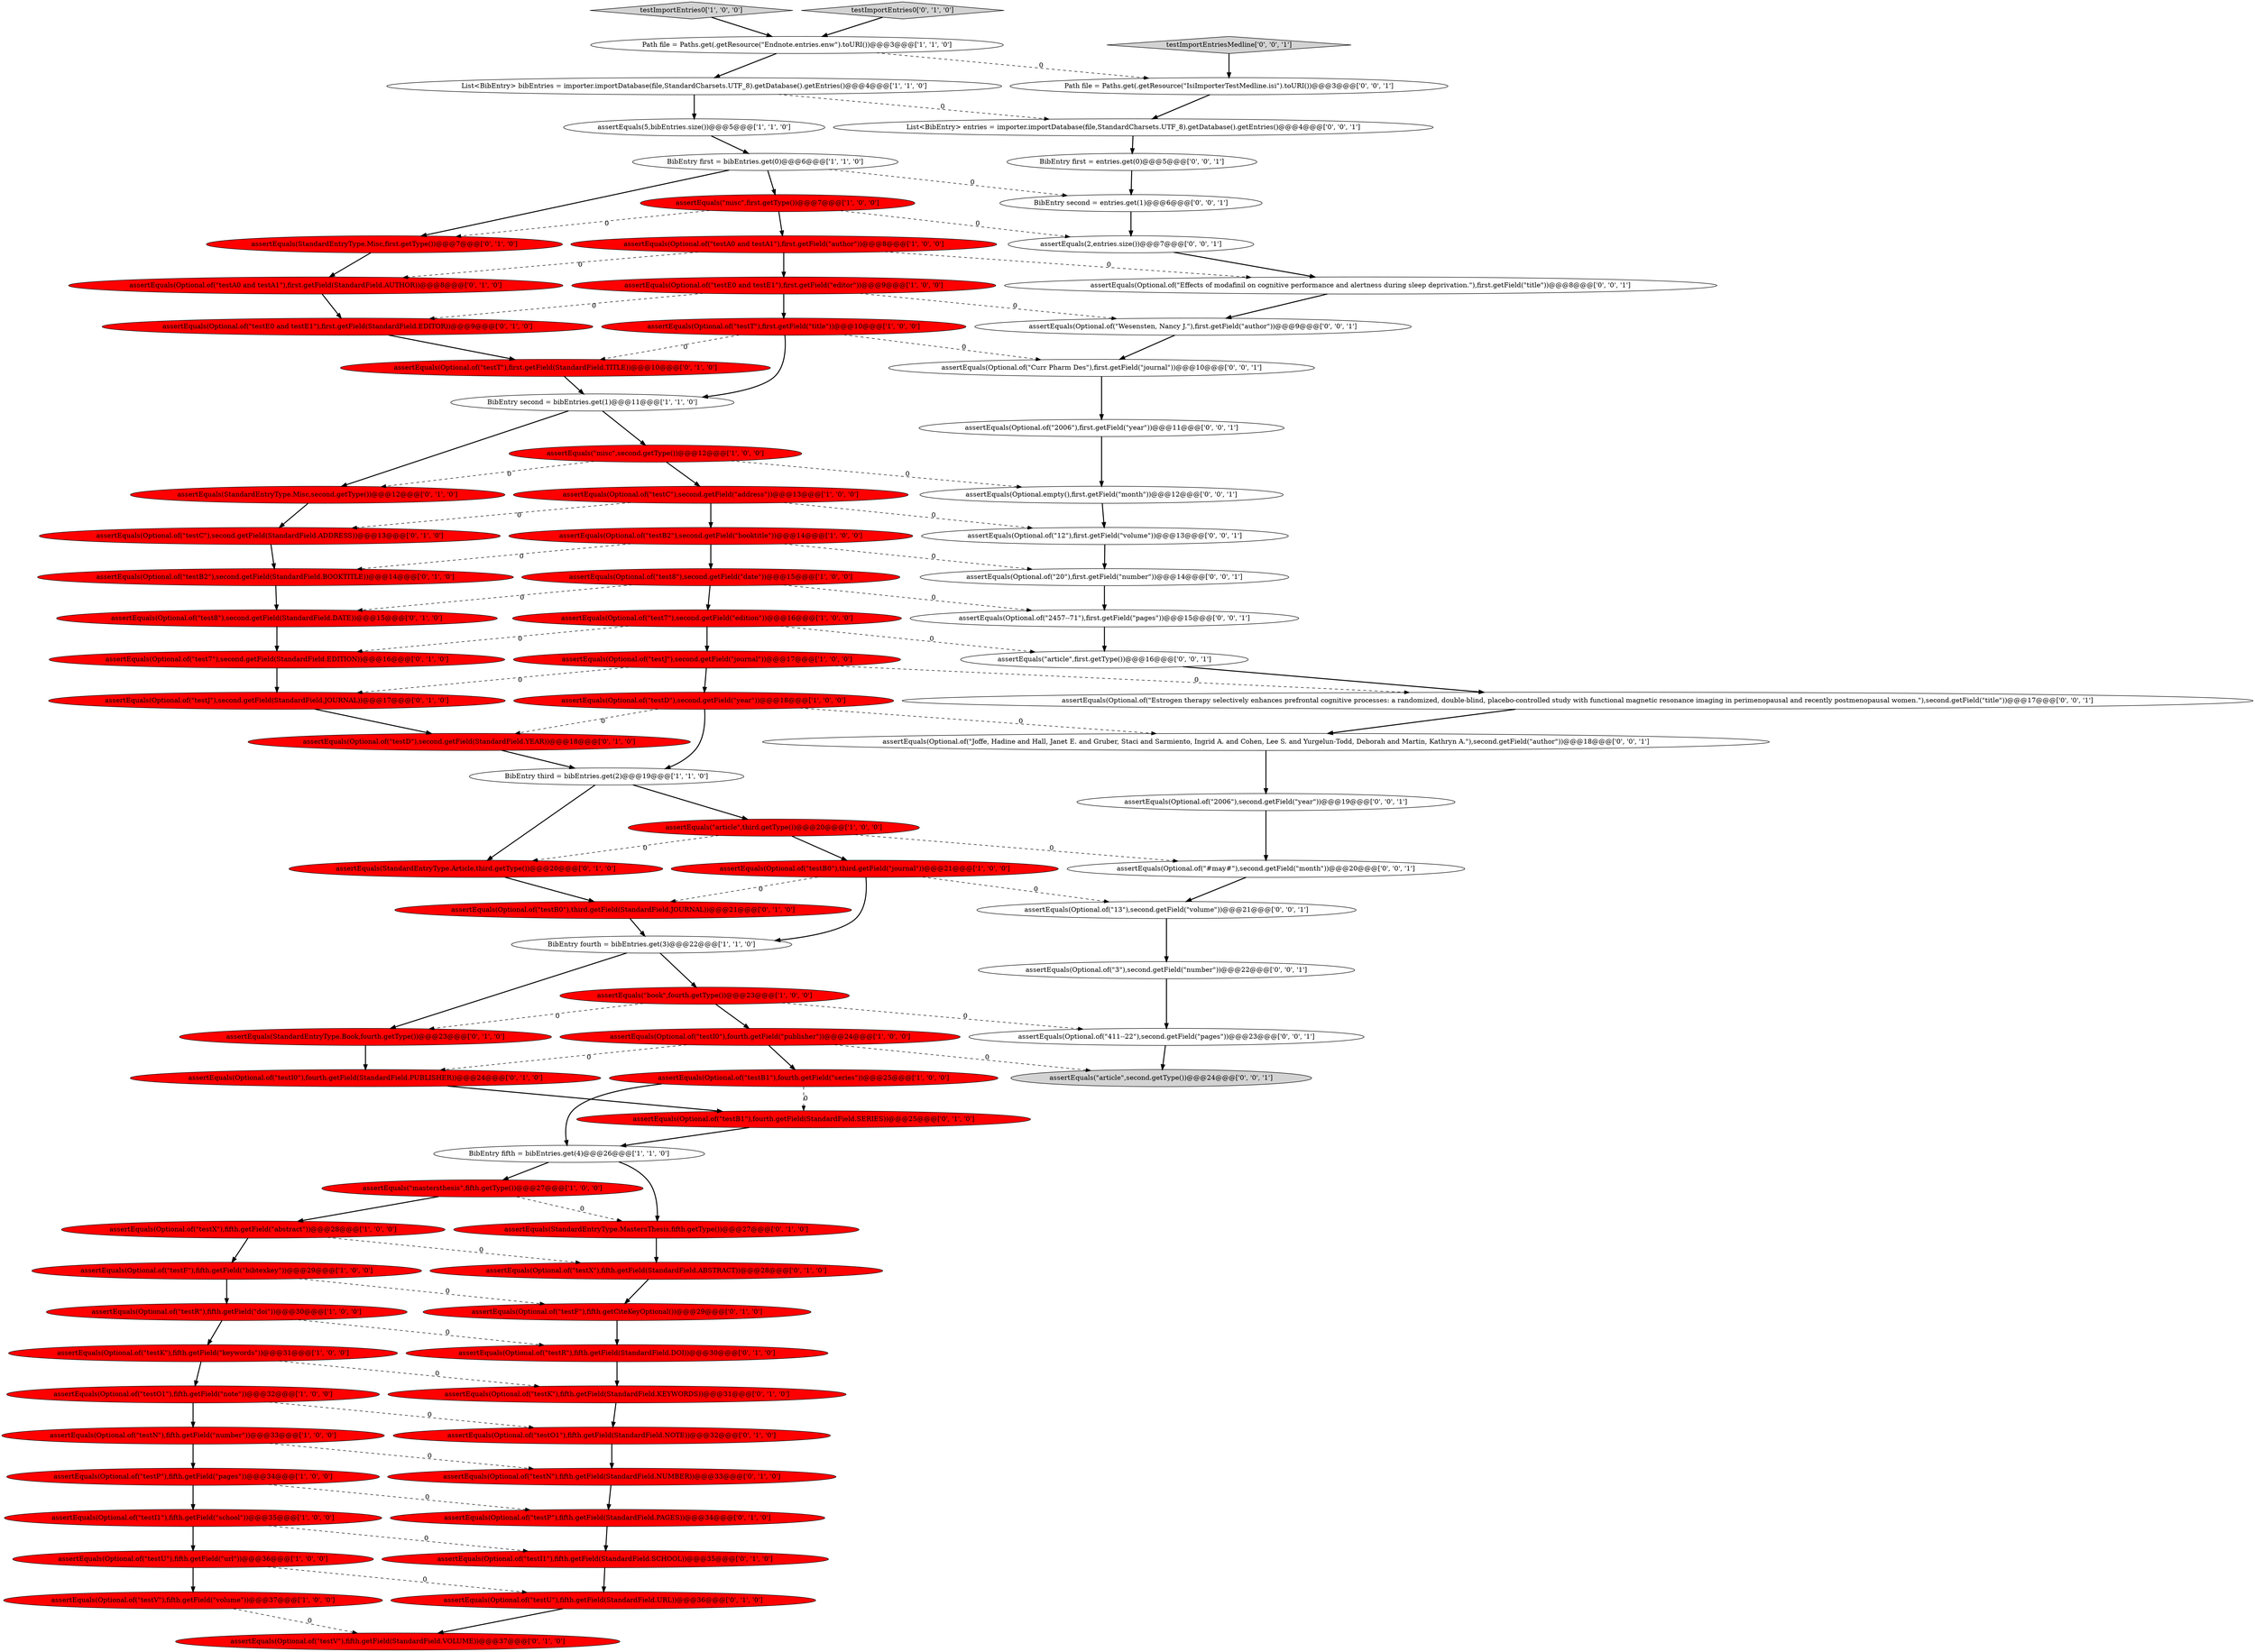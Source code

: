 digraph {
75 [style = filled, label = "assertEquals(Optional.of(\"Curr Pharm Des\"),first.getField(\"journal\"))@@@10@@@['0', '0', '1']", fillcolor = white, shape = ellipse image = "AAA0AAABBB3BBB"];
33 [style = filled, label = "assertEquals(Optional.of(\"testC\"),second.getField(\"address\"))@@@13@@@['1', '0', '0']", fillcolor = red, shape = ellipse image = "AAA1AAABBB1BBB"];
19 [style = filled, label = "assertEquals(Optional.of(\"testX\"),fifth.getField(\"abstract\"))@@@28@@@['1', '0', '0']", fillcolor = red, shape = ellipse image = "AAA1AAABBB1BBB"];
40 [style = filled, label = "assertEquals(Optional.of(\"testI1\"),fifth.getField(StandardField.SCHOOL))@@@35@@@['0', '1', '0']", fillcolor = red, shape = ellipse image = "AAA1AAABBB2BBB"];
16 [style = filled, label = "assertEquals(\"mastersthesis\",fifth.getType())@@@27@@@['1', '0', '0']", fillcolor = red, shape = ellipse image = "AAA1AAABBB1BBB"];
27 [style = filled, label = "assertEquals(Optional.of(\"testT\"),first.getField(\"title\"))@@@10@@@['1', '0', '0']", fillcolor = red, shape = ellipse image = "AAA1AAABBB1BBB"];
58 [style = filled, label = "assertEquals(Optional.of(\"test7\"),second.getField(StandardField.EDITION))@@@16@@@['0', '1', '0']", fillcolor = red, shape = ellipse image = "AAA1AAABBB2BBB"];
72 [style = filled, label = "assertEquals(Optional.of(\"Joffe, Hadine and Hall, Janet E. and Gruber, Staci and Sarmiento, Ingrid A. and Cohen, Lee S. and Yurgelun-Todd, Deborah and Martin, Kathryn A.\"),second.getField(\"author\"))@@@18@@@['0', '0', '1']", fillcolor = white, shape = ellipse image = "AAA0AAABBB3BBB"];
78 [style = filled, label = "assertEquals(\"article\",second.getType())@@@24@@@['0', '0', '1']", fillcolor = lightgray, shape = ellipse image = "AAA0AAABBB3BBB"];
20 [style = filled, label = "assertEquals(Optional.of(\"testI0\"),fourth.getField(\"publisher\"))@@@24@@@['1', '0', '0']", fillcolor = red, shape = ellipse image = "AAA1AAABBB1BBB"];
36 [style = filled, label = "assertEquals(Optional.of(\"testD\"),second.getField(StandardField.YEAR))@@@18@@@['0', '1', '0']", fillcolor = red, shape = ellipse image = "AAA1AAABBB2BBB"];
54 [style = filled, label = "assertEquals(StandardEntryType.MastersThesis,fifth.getType())@@@27@@@['0', '1', '0']", fillcolor = red, shape = ellipse image = "AAA1AAABBB2BBB"];
9 [style = filled, label = "assertEquals(5,bibEntries.size())@@@5@@@['1', '1', '0']", fillcolor = white, shape = ellipse image = "AAA0AAABBB1BBB"];
48 [style = filled, label = "assertEquals(Optional.of(\"testB1\"),fourth.getField(StandardField.SERIES))@@@25@@@['0', '1', '0']", fillcolor = red, shape = ellipse image = "AAA1AAABBB2BBB"];
85 [style = filled, label = "assertEquals(Optional.of(\"2006\"),first.getField(\"year\"))@@@11@@@['0', '0', '1']", fillcolor = white, shape = ellipse image = "AAA0AAABBB3BBB"];
18 [style = filled, label = "BibEntry fourth = bibEntries.get(3)@@@22@@@['1', '1', '0']", fillcolor = white, shape = ellipse image = "AAA0AAABBB1BBB"];
2 [style = filled, label = "assertEquals(Optional.of(\"testR\"),fifth.getField(\"doi\"))@@@30@@@['1', '0', '0']", fillcolor = red, shape = ellipse image = "AAA1AAABBB1BBB"];
25 [style = filled, label = "BibEntry third = bibEntries.get(2)@@@19@@@['1', '1', '0']", fillcolor = white, shape = ellipse image = "AAA0AAABBB1BBB"];
1 [style = filled, label = "assertEquals(Optional.of(\"testB2\"),second.getField(\"booktitle\"))@@@14@@@['1', '0', '0']", fillcolor = red, shape = ellipse image = "AAA1AAABBB1BBB"];
24 [style = filled, label = "assertEquals(Optional.of(\"testJ\"),second.getField(\"journal\"))@@@17@@@['1', '0', '0']", fillcolor = red, shape = ellipse image = "AAA1AAABBB1BBB"];
8 [style = filled, label = "assertEquals(Optional.of(\"testB1\"),fourth.getField(\"series\"))@@@25@@@['1', '0', '0']", fillcolor = red, shape = ellipse image = "AAA1AAABBB1BBB"];
11 [style = filled, label = "assertEquals(\"misc\",second.getType())@@@12@@@['1', '0', '0']", fillcolor = red, shape = ellipse image = "AAA1AAABBB1BBB"];
41 [style = filled, label = "assertEquals(StandardEntryType.Misc,first.getType())@@@7@@@['0', '1', '0']", fillcolor = red, shape = ellipse image = "AAA1AAABBB2BBB"];
37 [style = filled, label = "assertEquals(Optional.of(\"testI0\"),fourth.getField(StandardField.PUBLISHER))@@@24@@@['0', '1', '0']", fillcolor = red, shape = ellipse image = "AAA1AAABBB2BBB"];
76 [style = filled, label = "assertEquals(Optional.of(\"3\"),second.getField(\"number\"))@@@22@@@['0', '0', '1']", fillcolor = white, shape = ellipse image = "AAA0AAABBB3BBB"];
34 [style = filled, label = "BibEntry first = bibEntries.get(0)@@@6@@@['1', '1', '0']", fillcolor = white, shape = ellipse image = "AAA0AAABBB1BBB"];
13 [style = filled, label = "BibEntry fifth = bibEntries.get(4)@@@26@@@['1', '1', '0']", fillcolor = white, shape = ellipse image = "AAA0AAABBB1BBB"];
82 [style = filled, label = "assertEquals(Optional.of(\"12\"),first.getField(\"volume\"))@@@13@@@['0', '0', '1']", fillcolor = white, shape = ellipse image = "AAA0AAABBB3BBB"];
59 [style = filled, label = "assertEquals(StandardEntryType.Book,fourth.getType())@@@23@@@['0', '1', '0']", fillcolor = red, shape = ellipse image = "AAA1AAABBB2BBB"];
14 [style = filled, label = "assertEquals(Optional.of(\"testK\"),fifth.getField(\"keywords\"))@@@31@@@['1', '0', '0']", fillcolor = red, shape = ellipse image = "AAA1AAABBB1BBB"];
39 [style = filled, label = "assertEquals(Optional.of(\"test8\"),second.getField(StandardField.DATE))@@@15@@@['0', '1', '0']", fillcolor = red, shape = ellipse image = "AAA1AAABBB2BBB"];
32 [style = filled, label = "List<BibEntry> bibEntries = importer.importDatabase(file,StandardCharsets.UTF_8).getDatabase().getEntries()@@@4@@@['1', '1', '0']", fillcolor = white, shape = ellipse image = "AAA0AAABBB1BBB"];
15 [style = filled, label = "assertEquals(Optional.of(\"testE0 and testE1\"),first.getField(\"editor\"))@@@9@@@['1', '0', '0']", fillcolor = red, shape = ellipse image = "AAA1AAABBB1BBB"];
43 [style = filled, label = "assertEquals(StandardEntryType.Misc,second.getType())@@@12@@@['0', '1', '0']", fillcolor = red, shape = ellipse image = "AAA1AAABBB2BBB"];
64 [style = filled, label = "BibEntry second = entries.get(1)@@@6@@@['0', '0', '1']", fillcolor = white, shape = ellipse image = "AAA0AAABBB3BBB"];
22 [style = filled, label = "assertEquals(Optional.of(\"testA0 and testA1\"),first.getField(\"author\"))@@@8@@@['1', '0', '0']", fillcolor = red, shape = ellipse image = "AAA1AAABBB1BBB"];
29 [style = filled, label = "Path file = Paths.get(.getResource(\"Endnote.entries.enw\").toURI())@@@3@@@['1', '1', '0']", fillcolor = white, shape = ellipse image = "AAA0AAABBB1BBB"];
70 [style = filled, label = "BibEntry first = entries.get(0)@@@5@@@['0', '0', '1']", fillcolor = white, shape = ellipse image = "AAA0AAABBB3BBB"];
44 [style = filled, label = "assertEquals(Optional.of(\"testB2\"),second.getField(StandardField.BOOKTITLE))@@@14@@@['0', '1', '0']", fillcolor = red, shape = ellipse image = "AAA1AAABBB2BBB"];
28 [style = filled, label = "assertEquals(Optional.of(\"testO1\"),fifth.getField(\"note\"))@@@32@@@['1', '0', '0']", fillcolor = red, shape = ellipse image = "AAA1AAABBB1BBB"];
21 [style = filled, label = "assertEquals(Optional.of(\"testU\"),fifth.getField(\"url\"))@@@36@@@['1', '0', '0']", fillcolor = red, shape = ellipse image = "AAA1AAABBB1BBB"];
84 [style = filled, label = "assertEquals(Optional.of(\"Effects of modafinil on cognitive performance and alertness during sleep deprivation.\"),first.getField(\"title\"))@@@8@@@['0', '0', '1']", fillcolor = white, shape = ellipse image = "AAA0AAABBB3BBB"];
68 [style = filled, label = "assertEquals(\"article\",first.getType())@@@16@@@['0', '0', '1']", fillcolor = white, shape = ellipse image = "AAA0AAABBB3BBB"];
7 [style = filled, label = "assertEquals(Optional.of(\"testD\"),second.getField(\"year\"))@@@18@@@['1', '0', '0']", fillcolor = red, shape = ellipse image = "AAA1AAABBB1BBB"];
71 [style = filled, label = "assertEquals(2,entries.size())@@@7@@@['0', '0', '1']", fillcolor = white, shape = ellipse image = "AAA0AAABBB3BBB"];
80 [style = filled, label = "assertEquals(Optional.of(\"2457--71\"),first.getField(\"pages\"))@@@15@@@['0', '0', '1']", fillcolor = white, shape = ellipse image = "AAA0AAABBB3BBB"];
62 [style = filled, label = "assertEquals(Optional.of(\"testB0\"),third.getField(StandardField.JOURNAL))@@@21@@@['0', '1', '0']", fillcolor = red, shape = ellipse image = "AAA1AAABBB2BBB"];
42 [style = filled, label = "assertEquals(Optional.of(\"testX\"),fifth.getField(StandardField.ABSTRACT))@@@28@@@['0', '1', '0']", fillcolor = red, shape = ellipse image = "AAA1AAABBB2BBB"];
74 [style = filled, label = "List<BibEntry> entries = importer.importDatabase(file,StandardCharsets.UTF_8).getDatabase().getEntries()@@@4@@@['0', '0', '1']", fillcolor = white, shape = ellipse image = "AAA0AAABBB3BBB"];
83 [style = filled, label = "assertEquals(Optional.of(\"#may#\"),second.getField(\"month\"))@@@20@@@['0', '0', '1']", fillcolor = white, shape = ellipse image = "AAA0AAABBB3BBB"];
63 [style = filled, label = "assertEquals(Optional.of(\"testJ\"),second.getField(StandardField.JOURNAL))@@@17@@@['0', '1', '0']", fillcolor = red, shape = ellipse image = "AAA1AAABBB2BBB"];
45 [style = filled, label = "assertEquals(Optional.of(\"testN\"),fifth.getField(StandardField.NUMBER))@@@33@@@['0', '1', '0']", fillcolor = red, shape = ellipse image = "AAA1AAABBB2BBB"];
6 [style = filled, label = "testImportEntries0['1', '0', '0']", fillcolor = lightgray, shape = diamond image = "AAA0AAABBB1BBB"];
5 [style = filled, label = "assertEquals(Optional.of(\"testB0\"),third.getField(\"journal\"))@@@21@@@['1', '0', '0']", fillcolor = red, shape = ellipse image = "AAA1AAABBB1BBB"];
31 [style = filled, label = "assertEquals(\"article\",third.getType())@@@20@@@['1', '0', '0']", fillcolor = red, shape = ellipse image = "AAA1AAABBB1BBB"];
65 [style = filled, label = "assertEquals(Optional.of(\"13\"),second.getField(\"volume\"))@@@21@@@['0', '0', '1']", fillcolor = white, shape = ellipse image = "AAA0AAABBB3BBB"];
30 [style = filled, label = "assertEquals(Optional.of(\"testI1\"),fifth.getField(\"school\"))@@@35@@@['1', '0', '0']", fillcolor = red, shape = ellipse image = "AAA1AAABBB1BBB"];
12 [style = filled, label = "assertEquals(\"misc\",first.getType())@@@7@@@['1', '0', '0']", fillcolor = red, shape = ellipse image = "AAA1AAABBB1BBB"];
69 [style = filled, label = "testImportEntriesMedline['0', '0', '1']", fillcolor = lightgray, shape = diamond image = "AAA0AAABBB3BBB"];
51 [style = filled, label = "assertEquals(Optional.of(\"testE0 and testE1\"),first.getField(StandardField.EDITOR))@@@9@@@['0', '1', '0']", fillcolor = red, shape = ellipse image = "AAA1AAABBB2BBB"];
61 [style = filled, label = "assertEquals(StandardEntryType.Article,third.getType())@@@20@@@['0', '1', '0']", fillcolor = red, shape = ellipse image = "AAA1AAABBB2BBB"];
52 [style = filled, label = "assertEquals(Optional.of(\"testC\"),second.getField(StandardField.ADDRESS))@@@13@@@['0', '1', '0']", fillcolor = red, shape = ellipse image = "AAA1AAABBB2BBB"];
86 [style = filled, label = "assertEquals(Optional.empty(),first.getField(\"month\"))@@@12@@@['0', '0', '1']", fillcolor = white, shape = ellipse image = "AAA0AAABBB3BBB"];
56 [style = filled, label = "assertEquals(Optional.of(\"testP\"),fifth.getField(StandardField.PAGES))@@@34@@@['0', '1', '0']", fillcolor = red, shape = ellipse image = "AAA1AAABBB2BBB"];
4 [style = filled, label = "assertEquals(Optional.of(\"test7\"),second.getField(\"edition\"))@@@16@@@['1', '0', '0']", fillcolor = red, shape = ellipse image = "AAA1AAABBB1BBB"];
73 [style = filled, label = "assertEquals(Optional.of(\"411--22\"),second.getField(\"pages\"))@@@23@@@['0', '0', '1']", fillcolor = white, shape = ellipse image = "AAA0AAABBB3BBB"];
49 [style = filled, label = "assertEquals(Optional.of(\"testF\"),fifth.getCiteKeyOptional())@@@29@@@['0', '1', '0']", fillcolor = red, shape = ellipse image = "AAA1AAABBB2BBB"];
60 [style = filled, label = "assertEquals(Optional.of(\"testT\"),first.getField(StandardField.TITLE))@@@10@@@['0', '1', '0']", fillcolor = red, shape = ellipse image = "AAA1AAABBB2BBB"];
67 [style = filled, label = "assertEquals(Optional.of(\"2006\"),second.getField(\"year\"))@@@19@@@['0', '0', '1']", fillcolor = white, shape = ellipse image = "AAA0AAABBB3BBB"];
53 [style = filled, label = "assertEquals(Optional.of(\"testA0 and testA1\"),first.getField(StandardField.AUTHOR))@@@8@@@['0', '1', '0']", fillcolor = red, shape = ellipse image = "AAA1AAABBB2BBB"];
81 [style = filled, label = "assertEquals(Optional.of(\"Wesensten, Nancy J.\"),first.getField(\"author\"))@@@9@@@['0', '0', '1']", fillcolor = white, shape = ellipse image = "AAA0AAABBB3BBB"];
38 [style = filled, label = "assertEquals(Optional.of(\"testO1\"),fifth.getField(StandardField.NOTE))@@@32@@@['0', '1', '0']", fillcolor = red, shape = ellipse image = "AAA1AAABBB2BBB"];
23 [style = filled, label = "assertEquals(Optional.of(\"testN\"),fifth.getField(\"number\"))@@@33@@@['1', '0', '0']", fillcolor = red, shape = ellipse image = "AAA1AAABBB1BBB"];
47 [style = filled, label = "assertEquals(Optional.of(\"testK\"),fifth.getField(StandardField.KEYWORDS))@@@31@@@['0', '1', '0']", fillcolor = red, shape = ellipse image = "AAA1AAABBB2BBB"];
66 [style = filled, label = "Path file = Paths.get(.getResource(\"IsiImporterTestMedline.isi\").toURI())@@@3@@@['0', '0', '1']", fillcolor = white, shape = ellipse image = "AAA0AAABBB3BBB"];
77 [style = filled, label = "assertEquals(Optional.of(\"Estrogen therapy selectively enhances prefrontal cognitive processes: a randomized, double-blind, placebo-controlled study with functional magnetic resonance imaging in perimenopausal and recently postmenopausal women.\"),second.getField(\"title\"))@@@17@@@['0', '0', '1']", fillcolor = white, shape = ellipse image = "AAA0AAABBB3BBB"];
35 [style = filled, label = "assertEquals(Optional.of(\"testF\"),fifth.getField(\"bibtexkey\"))@@@29@@@['1', '0', '0']", fillcolor = red, shape = ellipse image = "AAA1AAABBB1BBB"];
3 [style = filled, label = "assertEquals(Optional.of(\"testV\"),fifth.getField(\"volume\"))@@@37@@@['1', '0', '0']", fillcolor = red, shape = ellipse image = "AAA1AAABBB1BBB"];
0 [style = filled, label = "assertEquals(Optional.of(\"testP\"),fifth.getField(\"pages\"))@@@34@@@['1', '0', '0']", fillcolor = red, shape = ellipse image = "AAA1AAABBB1BBB"];
26 [style = filled, label = "assertEquals(\"book\",fourth.getType())@@@23@@@['1', '0', '0']", fillcolor = red, shape = ellipse image = "AAA1AAABBB1BBB"];
50 [style = filled, label = "testImportEntries0['0', '1', '0']", fillcolor = lightgray, shape = diamond image = "AAA0AAABBB2BBB"];
79 [style = filled, label = "assertEquals(Optional.of(\"20\"),first.getField(\"number\"))@@@14@@@['0', '0', '1']", fillcolor = white, shape = ellipse image = "AAA0AAABBB3BBB"];
57 [style = filled, label = "assertEquals(Optional.of(\"testV\"),fifth.getField(StandardField.VOLUME))@@@37@@@['0', '1', '0']", fillcolor = red, shape = ellipse image = "AAA1AAABBB2BBB"];
55 [style = filled, label = "assertEquals(Optional.of(\"testR\"),fifth.getField(StandardField.DOI))@@@30@@@['0', '1', '0']", fillcolor = red, shape = ellipse image = "AAA1AAABBB2BBB"];
10 [style = filled, label = "BibEntry second = bibEntries.get(1)@@@11@@@['1', '1', '0']", fillcolor = white, shape = ellipse image = "AAA0AAABBB1BBB"];
17 [style = filled, label = "assertEquals(Optional.of(\"test8\"),second.getField(\"date\"))@@@15@@@['1', '0', '0']", fillcolor = red, shape = ellipse image = "AAA1AAABBB1BBB"];
46 [style = filled, label = "assertEquals(Optional.of(\"testU\"),fifth.getField(StandardField.URL))@@@36@@@['0', '1', '0']", fillcolor = red, shape = ellipse image = "AAA1AAABBB2BBB"];
0->30 [style = bold, label=""];
52->44 [style = bold, label=""];
22->15 [style = bold, label=""];
70->64 [style = bold, label=""];
55->47 [style = bold, label=""];
15->51 [style = dashed, label="0"];
14->28 [style = bold, label=""];
85->86 [style = bold, label=""];
20->37 [style = dashed, label="0"];
63->36 [style = bold, label=""];
1->44 [style = dashed, label="0"];
6->29 [style = bold, label=""];
22->53 [style = dashed, label="0"];
25->31 [style = bold, label=""];
49->55 [style = bold, label=""];
17->80 [style = dashed, label="0"];
76->73 [style = bold, label=""];
37->48 [style = bold, label=""];
74->70 [style = bold, label=""];
2->14 [style = bold, label=""];
11->33 [style = bold, label=""];
11->43 [style = dashed, label="0"];
24->63 [style = dashed, label="0"];
62->18 [style = bold, label=""];
4->58 [style = dashed, label="0"];
39->58 [style = bold, label=""];
1->79 [style = dashed, label="0"];
12->22 [style = bold, label=""];
21->3 [style = bold, label=""];
8->48 [style = dashed, label="0"];
10->11 [style = bold, label=""];
50->29 [style = bold, label=""];
64->71 [style = bold, label=""];
35->49 [style = dashed, label="0"];
32->74 [style = dashed, label="0"];
29->66 [style = dashed, label="0"];
31->61 [style = dashed, label="0"];
31->5 [style = bold, label=""];
14->47 [style = dashed, label="0"];
22->84 [style = dashed, label="0"];
65->76 [style = bold, label=""];
38->45 [style = bold, label=""];
16->19 [style = bold, label=""];
13->16 [style = bold, label=""];
1->17 [style = bold, label=""];
41->53 [style = bold, label=""];
58->63 [style = bold, label=""];
20->8 [style = bold, label=""];
51->60 [style = bold, label=""];
36->25 [style = bold, label=""];
33->52 [style = dashed, label="0"];
29->32 [style = bold, label=""];
20->78 [style = dashed, label="0"];
71->84 [style = bold, label=""];
73->78 [style = bold, label=""];
16->54 [style = dashed, label="0"];
45->56 [style = bold, label=""];
31->83 [style = dashed, label="0"];
48->13 [style = bold, label=""];
24->7 [style = bold, label=""];
56->40 [style = bold, label=""];
26->20 [style = bold, label=""];
21->46 [style = dashed, label="0"];
17->39 [style = dashed, label="0"];
4->24 [style = bold, label=""];
10->43 [style = bold, label=""];
0->56 [style = dashed, label="0"];
3->57 [style = dashed, label="0"];
34->64 [style = dashed, label="0"];
13->54 [style = bold, label=""];
18->26 [style = bold, label=""];
35->2 [style = bold, label=""];
79->80 [style = bold, label=""];
24->77 [style = dashed, label="0"];
59->37 [style = bold, label=""];
5->18 [style = bold, label=""];
18->59 [style = bold, label=""];
23->0 [style = bold, label=""];
2->55 [style = dashed, label="0"];
12->41 [style = dashed, label="0"];
54->42 [style = bold, label=""];
27->75 [style = dashed, label="0"];
32->9 [style = bold, label=""];
30->21 [style = bold, label=""];
86->82 [style = bold, label=""];
11->86 [style = dashed, label="0"];
80->68 [style = bold, label=""];
28->23 [style = bold, label=""];
19->35 [style = bold, label=""];
27->10 [style = bold, label=""];
81->75 [style = bold, label=""];
67->83 [style = bold, label=""];
4->68 [style = dashed, label="0"];
69->66 [style = bold, label=""];
46->57 [style = bold, label=""];
19->42 [style = dashed, label="0"];
17->4 [style = bold, label=""];
28->38 [style = dashed, label="0"];
61->62 [style = bold, label=""];
8->13 [style = bold, label=""];
75->85 [style = bold, label=""];
12->71 [style = dashed, label="0"];
26->59 [style = dashed, label="0"];
27->60 [style = dashed, label="0"];
30->40 [style = dashed, label="0"];
33->82 [style = dashed, label="0"];
53->51 [style = bold, label=""];
15->81 [style = dashed, label="0"];
26->73 [style = dashed, label="0"];
7->72 [style = dashed, label="0"];
66->74 [style = bold, label=""];
23->45 [style = dashed, label="0"];
33->1 [style = bold, label=""];
34->41 [style = bold, label=""];
43->52 [style = bold, label=""];
77->72 [style = bold, label=""];
34->12 [style = bold, label=""];
44->39 [style = bold, label=""];
47->38 [style = bold, label=""];
68->77 [style = bold, label=""];
40->46 [style = bold, label=""];
83->65 [style = bold, label=""];
82->79 [style = bold, label=""];
72->67 [style = bold, label=""];
60->10 [style = bold, label=""];
42->49 [style = bold, label=""];
7->25 [style = bold, label=""];
25->61 [style = bold, label=""];
84->81 [style = bold, label=""];
5->62 [style = dashed, label="0"];
15->27 [style = bold, label=""];
7->36 [style = dashed, label="0"];
5->65 [style = dashed, label="0"];
9->34 [style = bold, label=""];
}
